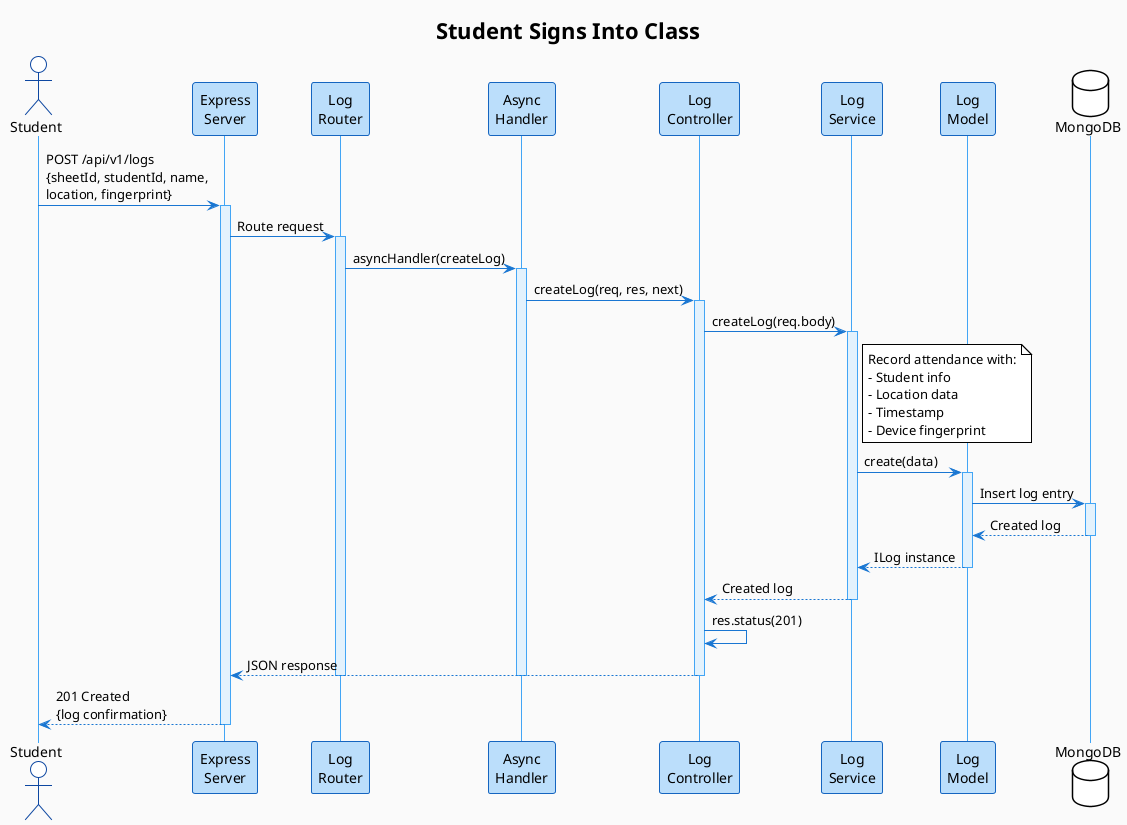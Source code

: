 @startuml Student_Sign_In
!theme plain
skinparam backgroundColor #FAFAFA
skinparam sequence {
    ArrowColor #1976D2
    ActorBorderColor #0D47A1
    LifeLineBorderColor #42A5F5
    LifeLineBackgroundColor #E3F2FD
    ParticipantBorderColor #1565C0
    ParticipantBackgroundColor #BBDEFB
}

title Student Signs Into Class

actor Student
participant "Express\nServer" as Express
participant "Log\nRouter" as LogRouter
participant "Async\nHandler" as Async
participant "Log\nController" as LogController
participant "Log\nService" as LogService
participant "Log\nModel" as LogModel
database MongoDB

Student -> Express: POST /api/v1/logs\n{sheetId, studentId, name,\nlocation, fingerprint}
activate Express

Express -> LogRouter: Route request
activate LogRouter

LogRouter -> Async: asyncHandler(createLog)
activate Async

Async -> LogController: createLog(req, res, next)
activate LogController

LogController -> LogService: createLog(req.body)
activate LogService
note right of LogService
    Record attendance with:
    - Student info
    - Location data
    - Timestamp
    - Device fingerprint
end note

LogService -> LogModel: create(data)
activate LogModel

LogModel -> MongoDB: Insert log entry
activate MongoDB
MongoDB --> LogModel: Created log
deactivate MongoDB

LogModel --> LogService: ILog instance
deactivate LogModel

LogService --> LogController: Created log
deactivate LogService

LogController -> LogController: res.status(201)
LogController --> Express: JSON response
deactivate LogController
deactivate Async
deactivate LogRouter

Express --> Student: 201 Created\n{log confirmation}
deactivate Express

@enduml
